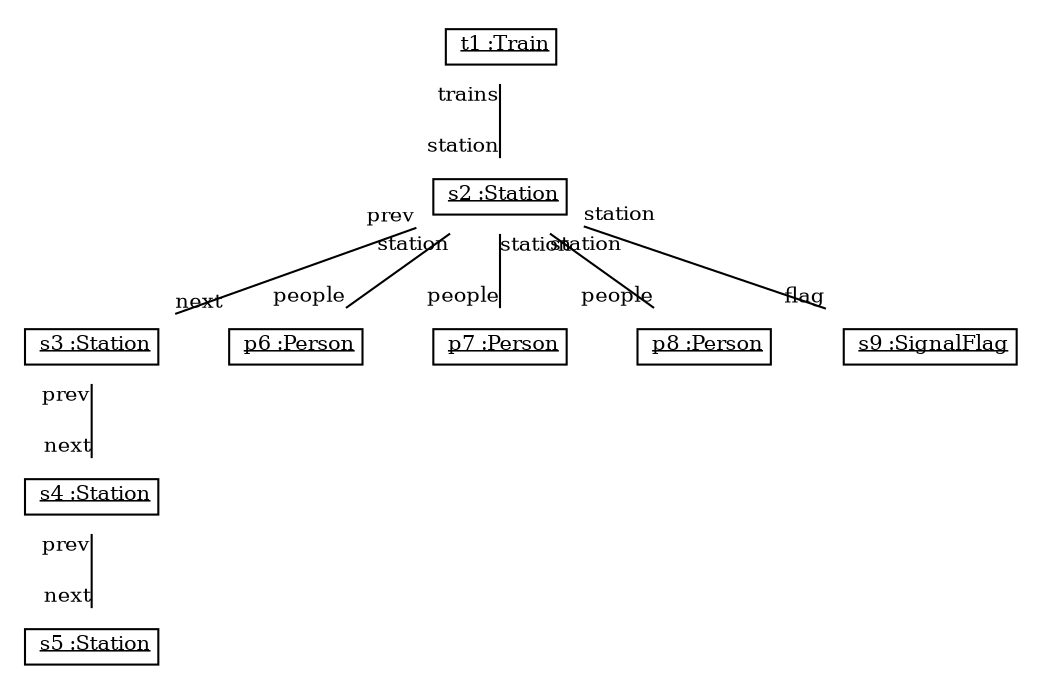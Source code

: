 graph ObjectDiagram {
   node [shape = none, fontsize = 10];
   edge [fontsize = 10];

t1 [label=<<table border='0' cellborder='1' cellspacing='0'> <tr> <td> <u>t1 :Train</u></td></tr></table>>];
s2 [label=<<table border='0' cellborder='1' cellspacing='0'> <tr> <td> <u>s2 :Station</u></td></tr></table>>];
s3 [label=<<table border='0' cellborder='1' cellspacing='0'> <tr> <td> <u>s3 :Station</u></td></tr></table>>];
s4 [label=<<table border='0' cellborder='1' cellspacing='0'> <tr> <td> <u>s4 :Station</u></td></tr></table>>];
s5 [label=<<table border='0' cellborder='1' cellspacing='0'> <tr> <td> <u>s5 :Station</u></td></tr></table>>];
p6 [label=<<table border='0' cellborder='1' cellspacing='0'> <tr> <td> <u>p6 :Person</u></td></tr></table>>];
p7 [label=<<table border='0' cellborder='1' cellspacing='0'> <tr> <td> <u>p7 :Person</u></td></tr></table>>];
p8 [label=<<table border='0' cellborder='1' cellspacing='0'> <tr> <td> <u>p8 :Person</u></td></tr></table>>];
s9 [label=<<table border='0' cellborder='1' cellspacing='0'> <tr> <td> <u>s9 :SignalFlag</u></td></tr></table>>];

s2 -- p6 [headlabel = "people" taillabel = "station"];
s2 -- p7 [headlabel = "people" taillabel = "station"];
s2 -- p8 [headlabel = "people" taillabel = "station"];
s2 -- s3 [headlabel = "next" taillabel = "prev"];
s2 -- s9 [headlabel = "flag" taillabel = "station"];
s3 -- s4 [headlabel = "next" taillabel = "prev"];
s4 -- s5 [headlabel = "next" taillabel = "prev"];
t1 -- s2 [headlabel = "station" taillabel = "trains"];
}
